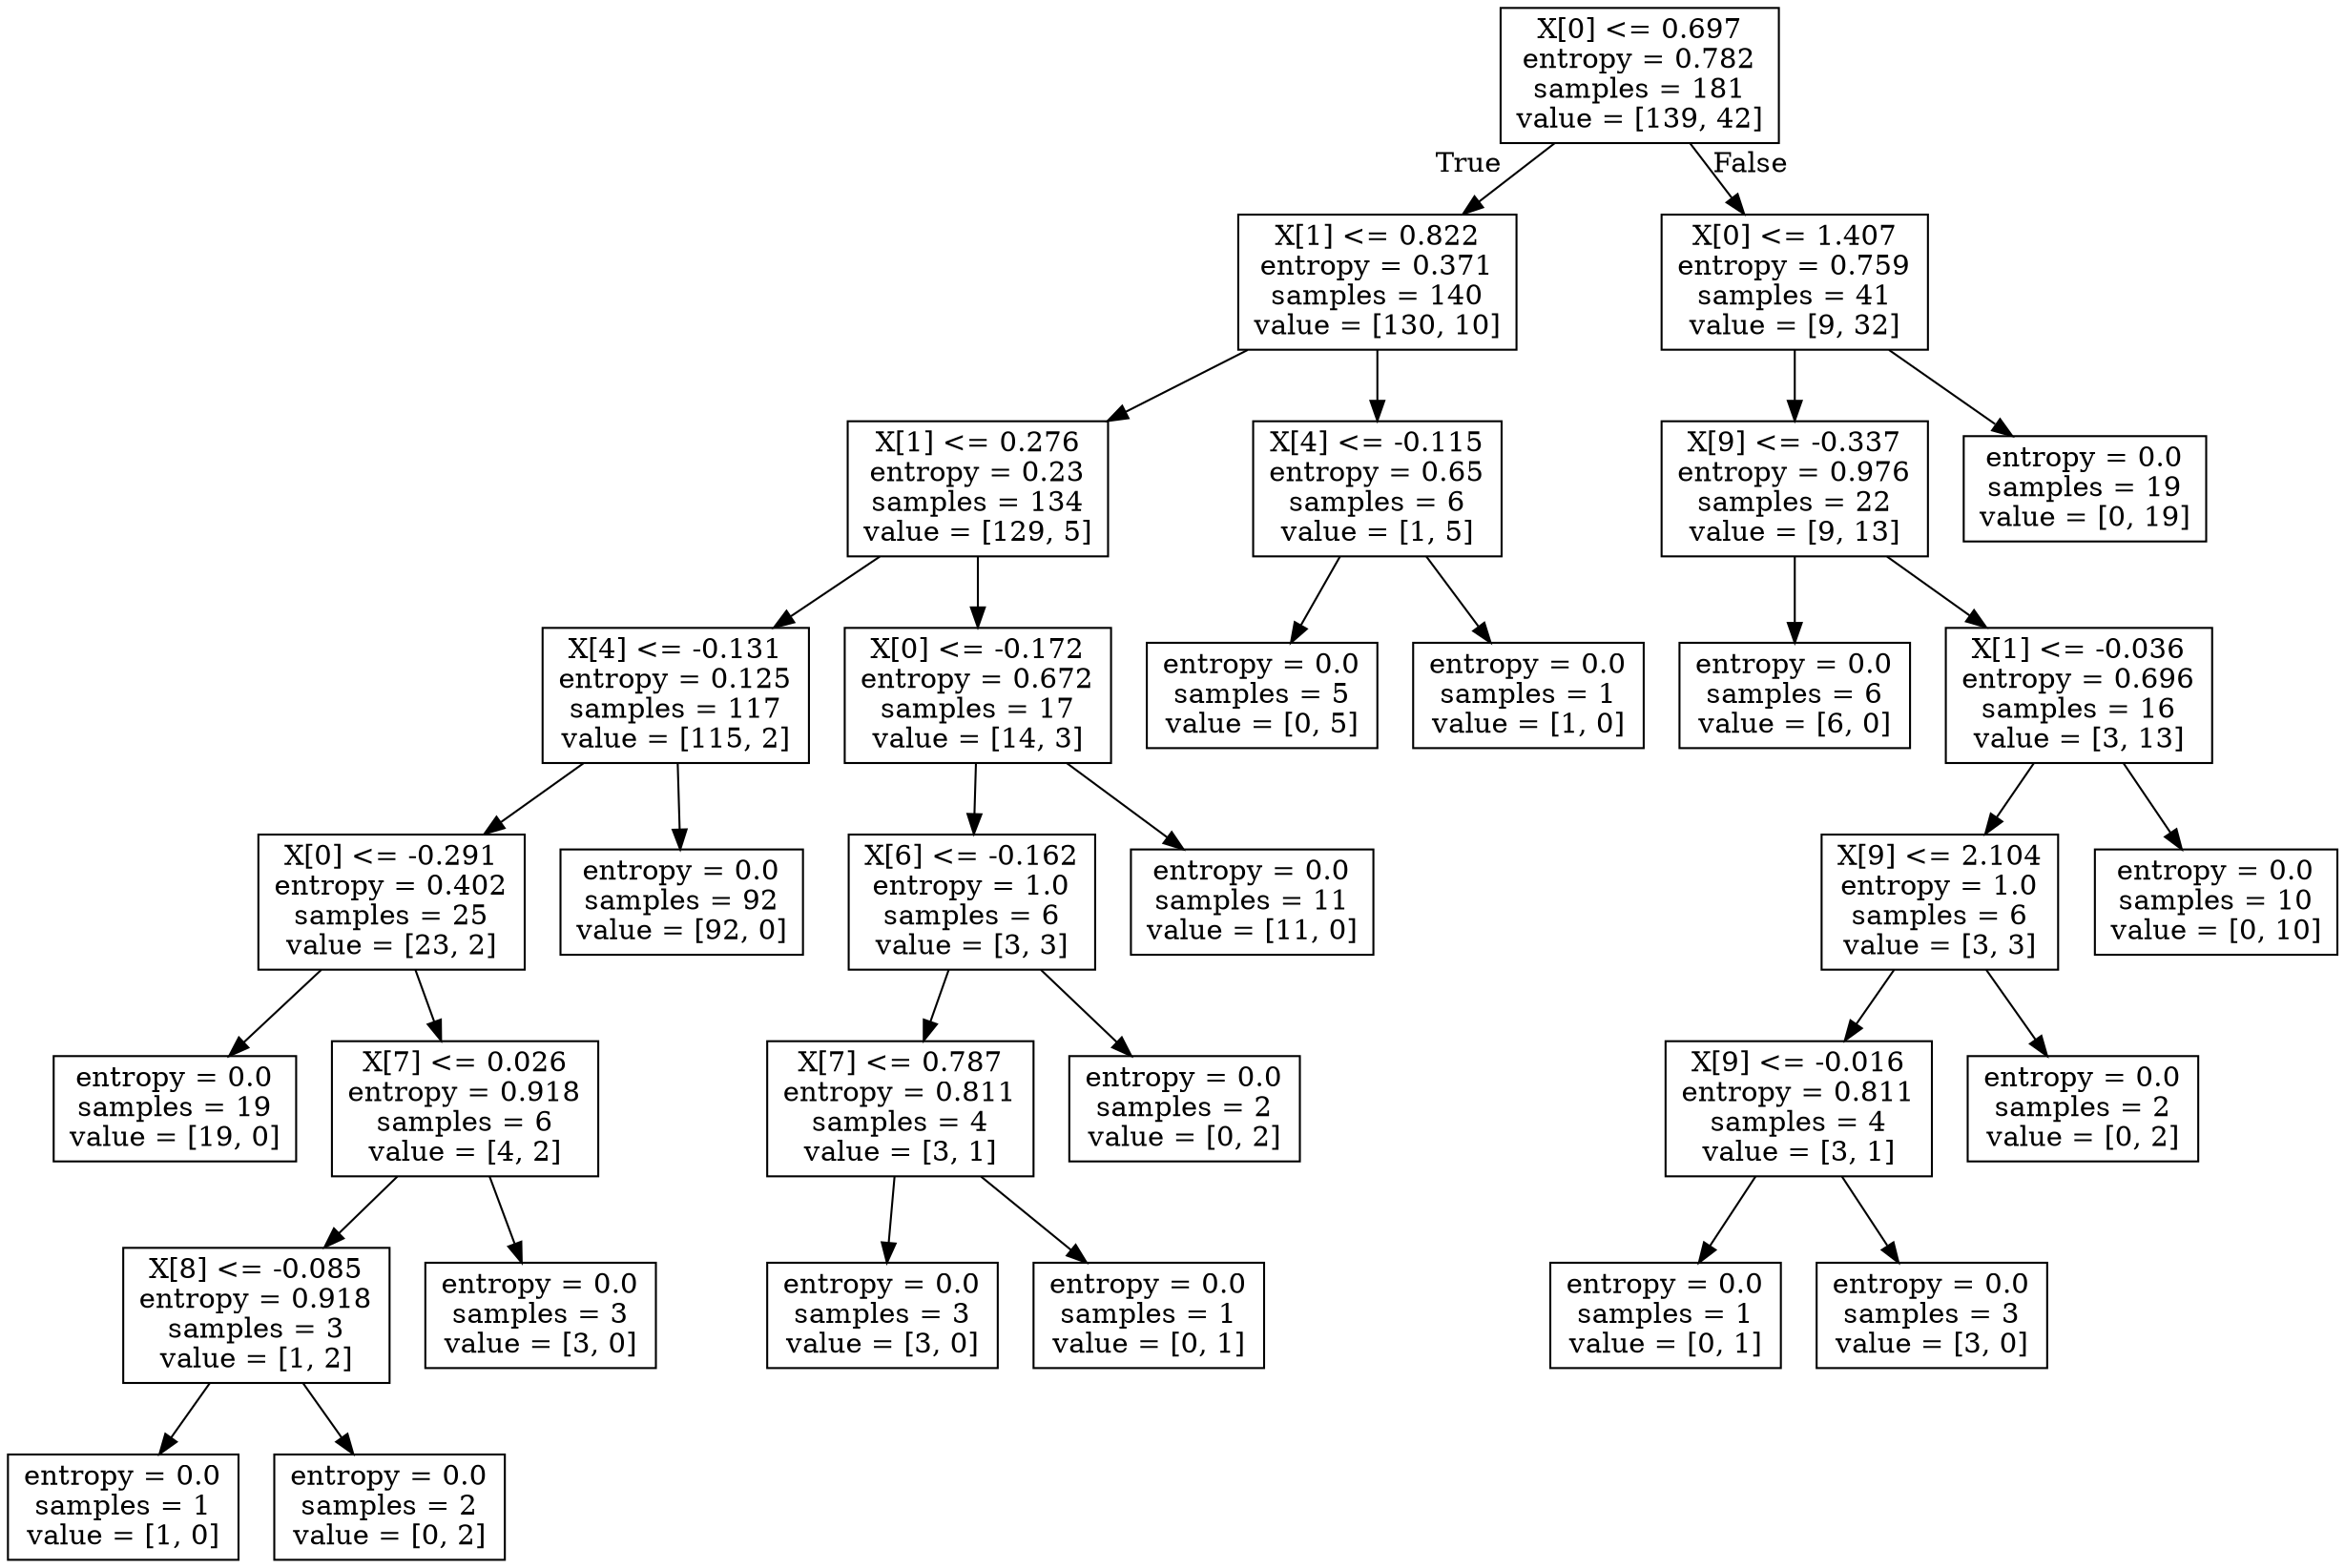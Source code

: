 digraph Tree {
node [shape=box] ;
0 [label="X[0] <= 0.697\nentropy = 0.782\nsamples = 181\nvalue = [139, 42]"] ;
1 [label="X[1] <= 0.822\nentropy = 0.371\nsamples = 140\nvalue = [130, 10]"] ;
0 -> 1 [labeldistance=2.5, labelangle=45, headlabel="True"] ;
2 [label="X[1] <= 0.276\nentropy = 0.23\nsamples = 134\nvalue = [129, 5]"] ;
1 -> 2 ;
3 [label="X[4] <= -0.131\nentropy = 0.125\nsamples = 117\nvalue = [115, 2]"] ;
2 -> 3 ;
4 [label="X[0] <= -0.291\nentropy = 0.402\nsamples = 25\nvalue = [23, 2]"] ;
3 -> 4 ;
5 [label="entropy = 0.0\nsamples = 19\nvalue = [19, 0]"] ;
4 -> 5 ;
6 [label="X[7] <= 0.026\nentropy = 0.918\nsamples = 6\nvalue = [4, 2]"] ;
4 -> 6 ;
7 [label="X[8] <= -0.085\nentropy = 0.918\nsamples = 3\nvalue = [1, 2]"] ;
6 -> 7 ;
8 [label="entropy = 0.0\nsamples = 1\nvalue = [1, 0]"] ;
7 -> 8 ;
9 [label="entropy = 0.0\nsamples = 2\nvalue = [0, 2]"] ;
7 -> 9 ;
10 [label="entropy = 0.0\nsamples = 3\nvalue = [3, 0]"] ;
6 -> 10 ;
11 [label="entropy = 0.0\nsamples = 92\nvalue = [92, 0]"] ;
3 -> 11 ;
12 [label="X[0] <= -0.172\nentropy = 0.672\nsamples = 17\nvalue = [14, 3]"] ;
2 -> 12 ;
13 [label="X[6] <= -0.162\nentropy = 1.0\nsamples = 6\nvalue = [3, 3]"] ;
12 -> 13 ;
14 [label="X[7] <= 0.787\nentropy = 0.811\nsamples = 4\nvalue = [3, 1]"] ;
13 -> 14 ;
15 [label="entropy = 0.0\nsamples = 3\nvalue = [3, 0]"] ;
14 -> 15 ;
16 [label="entropy = 0.0\nsamples = 1\nvalue = [0, 1]"] ;
14 -> 16 ;
17 [label="entropy = 0.0\nsamples = 2\nvalue = [0, 2]"] ;
13 -> 17 ;
18 [label="entropy = 0.0\nsamples = 11\nvalue = [11, 0]"] ;
12 -> 18 ;
19 [label="X[4] <= -0.115\nentropy = 0.65\nsamples = 6\nvalue = [1, 5]"] ;
1 -> 19 ;
20 [label="entropy = 0.0\nsamples = 5\nvalue = [0, 5]"] ;
19 -> 20 ;
21 [label="entropy = 0.0\nsamples = 1\nvalue = [1, 0]"] ;
19 -> 21 ;
22 [label="X[0] <= 1.407\nentropy = 0.759\nsamples = 41\nvalue = [9, 32]"] ;
0 -> 22 [labeldistance=2.5, labelangle=-45, headlabel="False"] ;
23 [label="X[9] <= -0.337\nentropy = 0.976\nsamples = 22\nvalue = [9, 13]"] ;
22 -> 23 ;
24 [label="entropy = 0.0\nsamples = 6\nvalue = [6, 0]"] ;
23 -> 24 ;
25 [label="X[1] <= -0.036\nentropy = 0.696\nsamples = 16\nvalue = [3, 13]"] ;
23 -> 25 ;
26 [label="X[9] <= 2.104\nentropy = 1.0\nsamples = 6\nvalue = [3, 3]"] ;
25 -> 26 ;
27 [label="X[9] <= -0.016\nentropy = 0.811\nsamples = 4\nvalue = [3, 1]"] ;
26 -> 27 ;
28 [label="entropy = 0.0\nsamples = 1\nvalue = [0, 1]"] ;
27 -> 28 ;
29 [label="entropy = 0.0\nsamples = 3\nvalue = [3, 0]"] ;
27 -> 29 ;
30 [label="entropy = 0.0\nsamples = 2\nvalue = [0, 2]"] ;
26 -> 30 ;
31 [label="entropy = 0.0\nsamples = 10\nvalue = [0, 10]"] ;
25 -> 31 ;
32 [label="entropy = 0.0\nsamples = 19\nvalue = [0, 19]"] ;
22 -> 32 ;
}